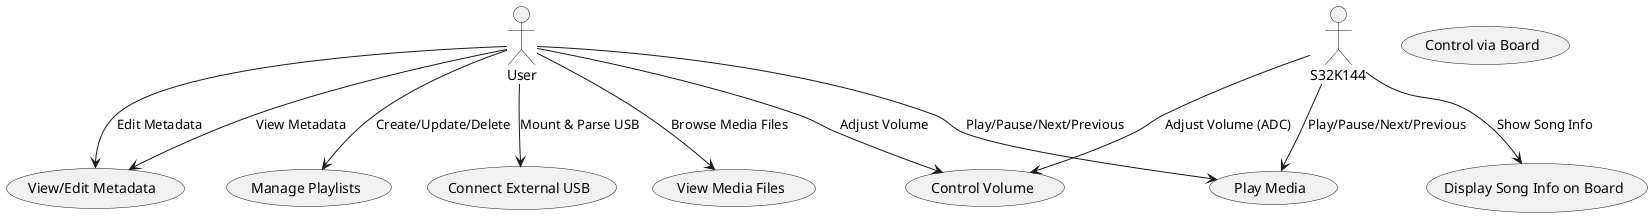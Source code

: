 @startuml Use case diagram

actor User as U
actor "S32K144" as B

usecase "View Media Files" as UC1
usecase "Manage Playlists" as UC2
usecase "View/Edit Metadata" as UC3
usecase "Play Media" as UC4
usecase "Control Volume" as UC5
usecase "Connect External USB" as UC6
usecase "Control via Board" as UC7
usecase "Display Song Info on Board" as UC8

U --> UC1 : Browse Media Files
U --> UC2 : Create/Update/Delete
U --> UC3 : View Metadata
U --> UC3 : Edit Metadata
U --> UC4 : Play/Pause/Next/Previous
U --> UC5 : Adjust Volume
U --> UC6 : Mount & Parse USB

B --> UC5 : Adjust Volume (ADC)
B --> UC4 : Play/Pause/Next/Previous
B --> UC8 : Show Song Info

@enduml